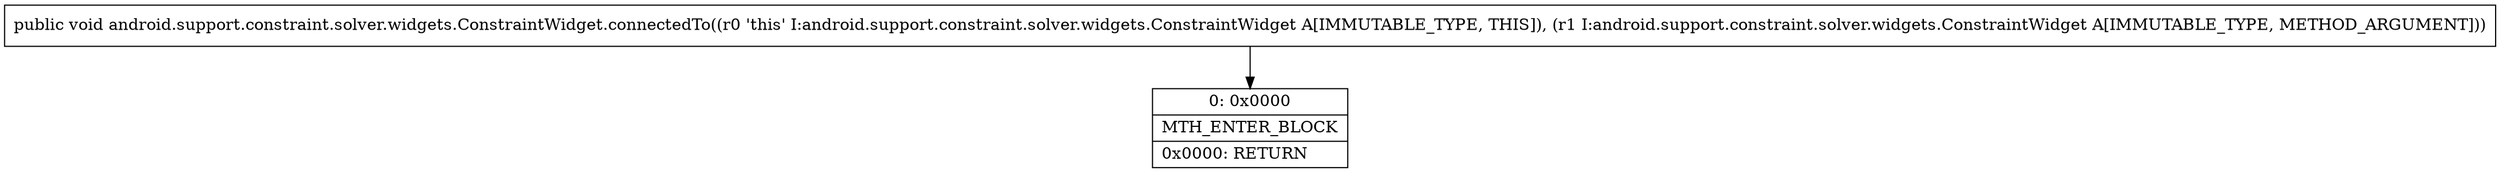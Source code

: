 digraph "CFG forandroid.support.constraint.solver.widgets.ConstraintWidget.connectedTo(Landroid\/support\/constraint\/solver\/widgets\/ConstraintWidget;)V" {
Node_0 [shape=record,label="{0\:\ 0x0000|MTH_ENTER_BLOCK\l|0x0000: RETURN   \l}"];
MethodNode[shape=record,label="{public void android.support.constraint.solver.widgets.ConstraintWidget.connectedTo((r0 'this' I:android.support.constraint.solver.widgets.ConstraintWidget A[IMMUTABLE_TYPE, THIS]), (r1 I:android.support.constraint.solver.widgets.ConstraintWidget A[IMMUTABLE_TYPE, METHOD_ARGUMENT])) }"];
MethodNode -> Node_0;
}

